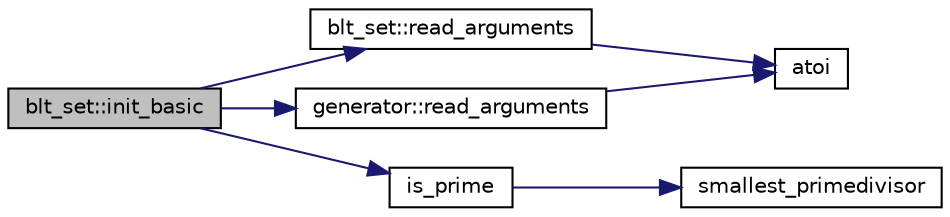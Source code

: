 digraph "blt_set::init_basic"
{
  edge [fontname="Helvetica",fontsize="10",labelfontname="Helvetica",labelfontsize="10"];
  node [fontname="Helvetica",fontsize="10",shape=record];
  rankdir="LR";
  Node1322 [label="blt_set::init_basic",height=0.2,width=0.4,color="black", fillcolor="grey75", style="filled", fontcolor="black"];
  Node1322 -> Node1323 [color="midnightblue",fontsize="10",style="solid",fontname="Helvetica"];
  Node1323 [label="blt_set::read_arguments",height=0.2,width=0.4,color="black", fillcolor="white", style="filled",URL="$d1/d3d/classblt__set.html#a2c9376bf8921d08c686526482aefd1f0"];
  Node1323 -> Node1324 [color="midnightblue",fontsize="10",style="solid",fontname="Helvetica"];
  Node1324 [label="atoi",height=0.2,width=0.4,color="black", fillcolor="white", style="filled",URL="$d9/d60/discreta_8h.html#ad0ac71cbcb495289e474437d6b7d7fac"];
  Node1322 -> Node1325 [color="midnightblue",fontsize="10",style="solid",fontname="Helvetica"];
  Node1325 [label="generator::read_arguments",height=0.2,width=0.4,color="black", fillcolor="white", style="filled",URL="$d7/d73/classgenerator.html#a4eab346c8d3b5de5bb83578bfb4a15c5"];
  Node1325 -> Node1324 [color="midnightblue",fontsize="10",style="solid",fontname="Helvetica"];
  Node1322 -> Node1326 [color="midnightblue",fontsize="10",style="solid",fontname="Helvetica"];
  Node1326 [label="is_prime",height=0.2,width=0.4,color="black", fillcolor="white", style="filled",URL="$de/dc5/algebra__and__number__theory_8h.html#ac98a0478ba82b9568613df1c8df7e3b8"];
  Node1326 -> Node1327 [color="midnightblue",fontsize="10",style="solid",fontname="Helvetica"];
  Node1327 [label="smallest_primedivisor",height=0.2,width=0.4,color="black", fillcolor="white", style="filled",URL="$df/dda/number__theory_8_c.html#a89238384b70e5f0f19ac179ca88d468d"];
}
